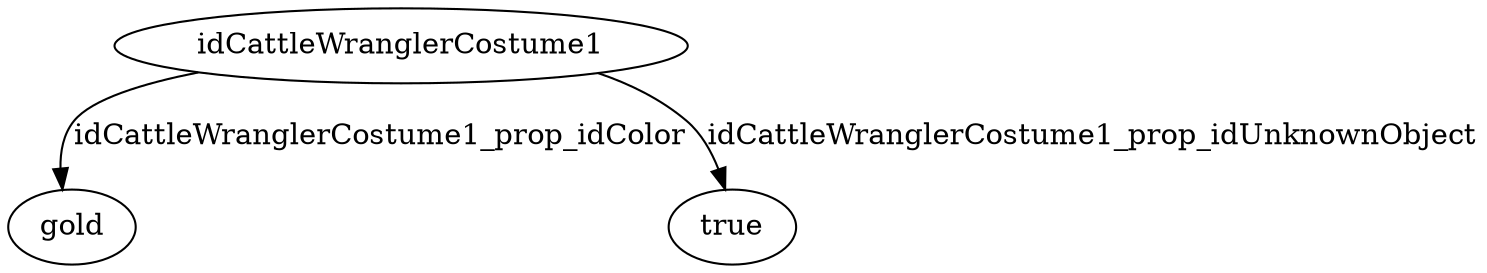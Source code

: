 strict digraph  {
idCattleWranglerCostume1 [node_type=entity_node, root=root];
gold;
true;
idCattleWranglerCostume1 -> gold  [edge_type=property, label=idCattleWranglerCostume1_prop_idColor];
idCattleWranglerCostume1 -> true  [edge_type=property, label=idCattleWranglerCostume1_prop_idUnknownObject];
}
